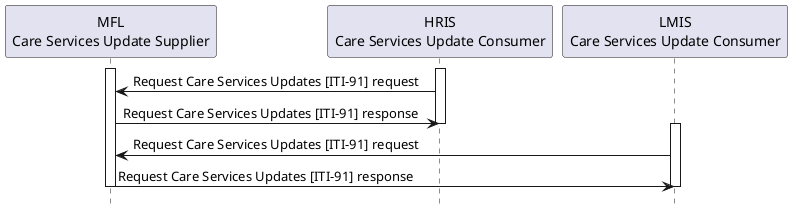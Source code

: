 @startuml
hide footbox

participant "MFL\nCare Services Update Supplier" as MFL
participant "HRIS\nCare Services Update Consumer" as HRIS
participant "LMIS\nCare Services Update Consumer" as LMIS

activate HRIS
activate MFL
HRIS -> MFL: Request Care Services Updates [ITI-91] request
MFL -> HRIS: Request Care Services Updates [ITI-91] response
deactivate HRIS

activate LMIS
LMIS -> MFL: Request Care Services Updates [ITI-91] request
MFL -> LMIS: Request Care Services Updates [ITI-91] response
deactivate MFL
deactivate LMIS

@enduml